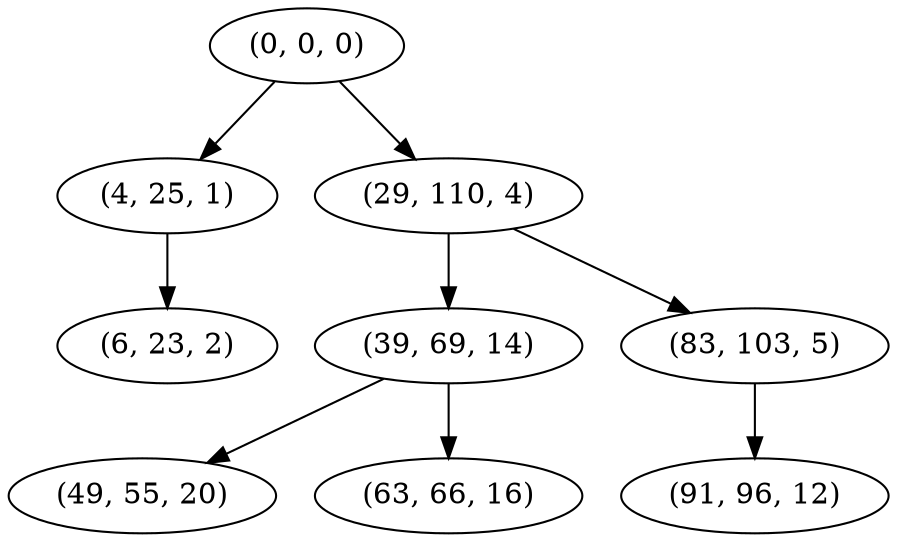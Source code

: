 digraph tree {
    "(0, 0, 0)";
    "(4, 25, 1)";
    "(6, 23, 2)";
    "(29, 110, 4)";
    "(39, 69, 14)";
    "(49, 55, 20)";
    "(63, 66, 16)";
    "(83, 103, 5)";
    "(91, 96, 12)";
    "(0, 0, 0)" -> "(4, 25, 1)";
    "(0, 0, 0)" -> "(29, 110, 4)";
    "(4, 25, 1)" -> "(6, 23, 2)";
    "(29, 110, 4)" -> "(39, 69, 14)";
    "(29, 110, 4)" -> "(83, 103, 5)";
    "(39, 69, 14)" -> "(49, 55, 20)";
    "(39, 69, 14)" -> "(63, 66, 16)";
    "(83, 103, 5)" -> "(91, 96, 12)";
}
